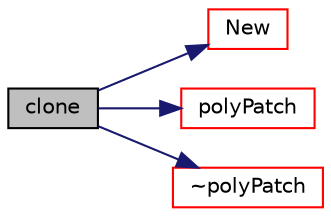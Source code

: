 digraph "clone"
{
  bgcolor="transparent";
  edge [fontname="Helvetica",fontsize="10",labelfontname="Helvetica",labelfontsize="10"];
  node [fontname="Helvetica",fontsize="10",shape=record];
  rankdir="LR";
  Node1 [label="clone",height=0.2,width=0.4,color="black", fillcolor="grey75", style="filled", fontcolor="black"];
  Node1 -> Node2 [color="midnightblue",fontsize="10",style="solid",fontname="Helvetica"];
  Node2 [label="New",height=0.2,width=0.4,color="red",URL="$a01973.html#a1741756fc2a2b6260b8086d1c4f57291",tooltip="Return a pointer to a new patch created on freestore from. "];
  Node1 -> Node3 [color="midnightblue",fontsize="10",style="solid",fontname="Helvetica"];
  Node3 [label="polyPatch",height=0.2,width=0.4,color="red",URL="$a01973.html#aaf78d4262a50cf7e71f170b6594e0c7a",tooltip="Construct from components. "];
  Node1 -> Node4 [color="midnightblue",fontsize="10",style="solid",fontname="Helvetica"];
  Node4 [label="~polyPatch",height=0.2,width=0.4,color="red",URL="$a01973.html#a87e768e09a0eb5a7a5e5bfded11c88c7",tooltip="Destructor. "];
}
